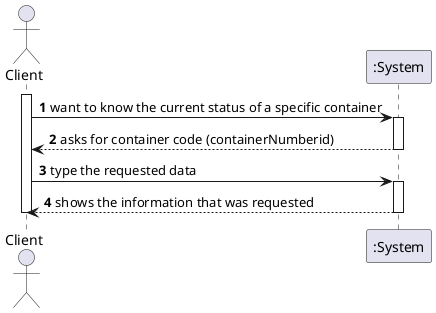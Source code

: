 @startuml
'https://plantuml.com/sequence-diagram

autonumber


actor "Client" as C
participant ":System" as S
activate C

C -> S: want to know the current status of a specific container

activate S
S --> C:  asks for container code (containerNumberid)
deactivate S

C -> S: type the requested data

activate S
S --> C: shows the information that was requested
deactivate S

deactivate S
deactivate C

@enduml
